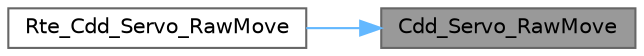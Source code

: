 digraph "Cdd_Servo_RawMove"
{
 // LATEX_PDF_SIZE
  bgcolor="transparent";
  edge [fontname=Helvetica,fontsize=10,labelfontname=Helvetica,labelfontsize=10];
  node [fontname=Helvetica,fontsize=10,shape=box,height=0.2,width=0.4];
  rankdir="RL";
  Node1 [id="Node000001",label="Cdd_Servo_RawMove",height=0.2,width=0.4,color="gray40", fillcolor="grey60", style="filled", fontcolor="black",tooltip=" "];
  Node1 -> Node2 [id="edge1_Node000001_Node000002",dir="back",color="steelblue1",style="solid",tooltip=" "];
  Node2 [id="Node000002",label="Rte_Cdd_Servo_RawMove",height=0.2,width=0.4,color="grey40", fillcolor="white", style="filled",URL="$_rte_8c.html#af298e39651f819adabebc92b91b5ac7c",tooltip=" "];
}

